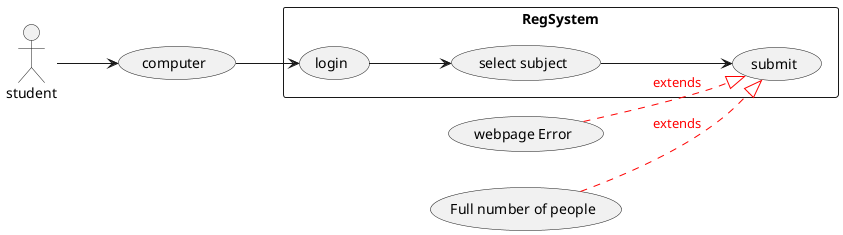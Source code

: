 @startuml
left to right direction

:student:as std
(computer)as com
(webpage Error)as we
(Full number of people)as full
rectangle RegSystem{

usecase "login" as c1
usecase "select subject" as c2
usecase "submit" as c3
}
std --> com
com --> c1
c1 --> c2
c2 --> c3
we --|> c3#red;line.dashed;text:red : extends
full --|> c3#red;line.dashed;text:red : extends
@enduml

